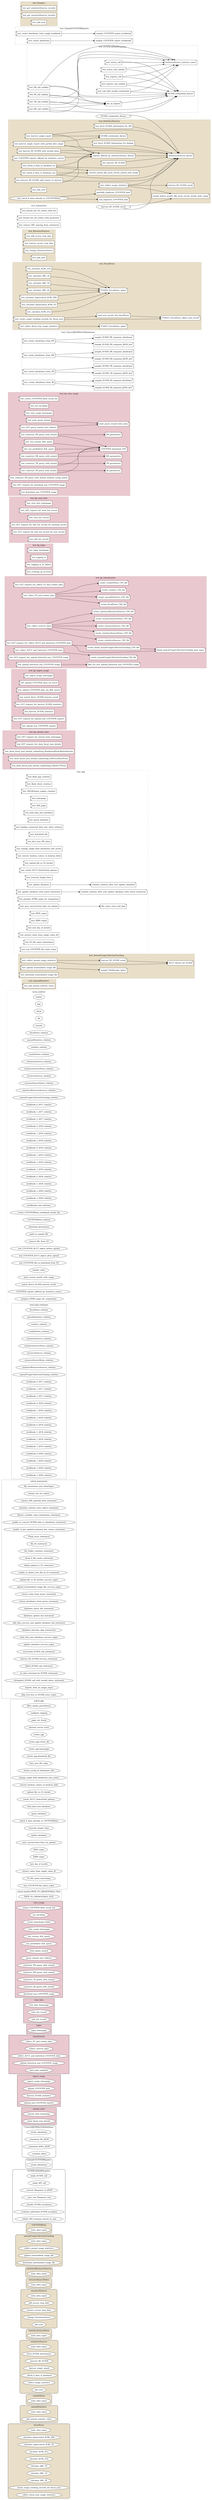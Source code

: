 digraph package_dependencies {
    graph [rankdir="LR"]

    /* Cluster Types
        Rounded = Class
        Rounded, light gold fill = Relation class
        Light garnet fill = Blueprint
        Grey (50% of #2c2a29) outline = Module collecting general functions
        Dotted = Test module
    */

    node [  // To remove the fill color from the individual function nodes
        style="filled"
        fillcolor="white"
    ]
    /* Node Types
        Box = Function
        Cds = Route function
        Folder = Function connecting to S3
        Cylinder = Function connecting to MySQL
        Note = Fixture function
        Component = Test function
    */


    /* *** All Functions *** */

    subgraph cluster_fiscalYears {
        label="fiscalYears"
        style="rounded"
        bgcolor="#e9dfc9"

        state_data_types_in_fiscalYears [
            label="state_data_types"
            /*shape=""*/
        ]
        calculate_depreciated_ACRL_60b
        calculate_depreciated_ACRL_63
        calculate_ACRL_61a
        calculate_ACRL_61b
        calculate_ARL_18
        calculate_ARL_19
        calculate_ARL_20
        create_usage_tracking_records_for_fiscal_year
        collect_fiscal_year_usage_statistics
    }


    subgraph cluster_annualStatistics {
        label="annualStatistics"
        style="rounded"
        bgcolor="#e9dfc9"

        state_data_types_in_annualStatistics [
            label="state_data_types"
            /*shape=""*/
        ]
        add_annual_statistic_value
    }


    subgraph cluster_vendorNotes {
        label="vendorNotes"
        style="rounded"
        bgcolor="#e9dfc9"

        state_data_types_in_vendorNotes [
            label="state_data_types"
            /*shape=""*/
        ]
    }


    subgraph cluster_statisticsSources {
        label="statisticsSources"
        style="rounded"
        bgcolor="#e9dfc9"

        state_data_types_in_statisticsSources [
            label="state_data_types"
            /*shape=""*/
        ]
        fetch_SUSHI_information
        _harvest_R5_SUSHI
        _harvest_single_report
        _check_if_data_in_database
        collect_usage_statistics
        add_note_in_statisticsSources [
            label="add_note"
            /*shape=""*/
        ]
    }


    subgraph cluster_statisticsSourceNotes {
        label="statisticsSourceNotes"
        style="rounded"
        bgcolor="#e9dfc9"

        state_data_types_in_statisticsSourceNotes [
            label="state_data_types"
            /*shape=""*/
        ]
    }


    subgraph cluster_resourceSources {
        label="resourceSources"
        style="rounded"
        bgcolor="#e9dfc9"

        state_data_types_in_resourceSources [
            label="state_data_types"
            /*shape=""*/
        ]
        add_access_stop_date
        remove_access_stop_date
        change_StatisticsSource
        add_note_in_resourceSources [
            label="add_note"
            /*shape=""*/
        ]
    }


    subgraph cluster_resourceSourceNotes {
        label="resourceSourceNotes"
        style="rounded"
        bgcolor="#e9dfc9"

        state_data_types_in_resourceSourceNotes [
            label="state_data_types"
            /*shape=""*/
        ]
    }


    subgraph cluster_statisticsResourceSources {
        label="statisticsResourceSources"
        style="rounded"
        bgcolor="#e9dfc9"

        state_data_types_in_statisticsResourceSources [
            label="state_data_types"
            /*shape=""*/
        ]
    }


    subgraph cluster_annualUsageCollectionTracking {
        label="annualUsageCollectionTracking"
        style="rounded"
        bgcolor="#e9dfc9"

        state_data_types_in_annualUsageCollectionTracking [
            label="state_data_types"
            /*shape=""*/
        ]
        collect_annual_usage_statistics
        upload_nonstandard_usage_file
        download_nonstandard_usage_file
    }


    subgraph cluster_COUNTERData {
        label="COUNTERData"
        style="rounded"
        bgcolor="#e9dfc9"

        state_data_types_in_COUNTERData [
            label="state_data_types"
            /*shape=""*/
        ]
    }


    subgraph cluster_SUSHICallAndResponse {
        label="SUSHICallAndResponse"
        style="rounded"

        make_SUSHI_call
        _make_API_call
        _convert_Response_to_JSON
        _save_raw_Response_text
        _handle_SUSHI_exceptions
        _evaluate_individual_SUSHI_exception
        _stdout_API_response_based_on_size
    }


    subgraph cluster_UploadCOUNTERReports {
        label="UploadCOUNTERReports"
        style="rounded"

        create_dataframe_in_UploadCOUNTERReports [
            label="create_dataframe"
            /*shape=""*/
        ]
    }


    subgraph cluster_ConvertJSONDictToDataframe {
        label="ConvertJSONDictToDataframe"
        style="rounded"

        create_dataframe_in_ConvertJSONDictToDataframe [
            label="create_dataframe"
            /*shape=""*/
        ]
        _transform_R5_JSON
        _transform_R5b1_JSON
        _serialize_dates
    }


    subgraph cluster_annual_stats {
        label="annual_stats"
        bgcolor="#eac8d0"

        annual_stats_homepage
        show_fiscal_year_details
    }


    subgraph cluster_ingest_usage {
        label="ingest_usage"
        bgcolor="#eac8d0"

        ingest_usage_homepage
        upload_COUNTER_data
        harvest_SUSHI_statistics
        upload_non_COUNTER_reports
    }


    subgraph cluster_initialization {
        label="initialization"
        bgcolor="#eac8d0"

        collect_FY_and_vendor_data
        collect_sources_data
        collect_AUCT_and_historical_COUNTER_data
        upload_historical_non_COUNTER_usage
        data_load_complete
    }


    subgraph cluster_login {
        label="login"
        bgcolor="#eac8d0"

        login_homepage
    }


    subgraph cluster_view_lists {
        label="view_lists"
        bgcolor="#eac8d0"

        view_lists_homepage
        view_list_record
        edit_list_record
    }


    subgraph cluster_view_usage {
        label="view_usage"
        bgcolor="#eac8d0"

        create_COUNTER_fixed_vocab_list
        set_encoding
        create_downloads_folder
        view_usage_homepage
        run_custom_SQL_query
        use_predefined_SQL_query
        start_query_wizard
        query_wizard_sort_redirect
        construct_PR_query_with_wizard
        construct_DR_query_with_wizard
        construct_TR_query_with_wizard
        construct_IR_query_with_wizard
        download_non_COUNTER_usage
    }


    subgraph cluster_PATH_TO_CREDENTIALS_FILE {
        label="nolcat.models.PATH_TO_CREDENTIALS_FILE"
        pencolor="#857e7a"

        PATH_TO_CREDENTIALS_FILE
    }


    subgraph cluster_app {
        label="nolcat.app"
        pencolor="#857e7a"

        filter_empty_parentheses
        configure_logging
        page_not_found
        internal_server_error
        create_app
        "create_app.create_db"
        "create_app.homepage"
        "create_app.download_file"
        first_new_PK_value
        return_string_of_dataframe_info
        change_single_field_dataframe_into_series
        restore_boolean_values_to_boolean_field
        upload_file_to_S3_bucket
        create_AUCT_SelectField_options
        load_data_into_database
        query_database
        check_if_data_already_in_COUNTERData
        truncate_longer_lines
        update_database
        save_unconverted_data_via_upload
        ISSN_regex
        ISBN_regex
        last_day_of_month
        extract_value_from_single_value_df
        S3_file_name_timestamp
        non_COUNTER_file_name_regex
    }


    subgraph cluster_statements {
        label="nolcat.statements"
        pencolor="#857e7a"

        file_extensions_and_mimetypes
        format_list_for_stdout
        remove_IDE_spacing_from_statement
        initialize_relation_class_object_statement
        fixture_variable_value_declaration_statement
        unable_to_convert_SUSHI_data_to_dataframe_statement
        unable_to_get_updated_primary_key_values_statement
        Flask_error_statement
        file_IO_statement
        list_folder_contents_statement
        check_if_file_exists_statement
        failed_upload_to_S3_statement
        unable_to_delete_test_file_in_S3_statement
        upload_file_to_S3_bucket_success_regex
        upload_nonstandard_usage_file_success_regex
        return_value_from_query_statement
        return_dataframe_from_query_statement
        database_query_fail_statement
        database_update_fail_statement
        add_data_success_and_update_database_fail_statement
        database_function_skip_statements
        load_data_into_database_success_regex
        update_database_success_regex
        successful_SUSHI_call_statement
        harvest_R5_SUSHI_success_statement
        failed_SUSHI_call_statement
        no_data_returned_by_SUSHI_statement
        attempted_SUSHI_call_with_invalid_dates_statement
        reports_with_no_usage_regex
        skip_test_due_to_SUSHI_error_regex
    }


    subgraph cluster_relations {
        label="tests.data.relations"
        pencolor="#857e7a"

        fiscalYears_relation_in_relations [
            label="fiscalYears_relation"
            /*shape=""*/
        ]
        annualStatistics_relation_in_relations [
            label="annualStatistics_relation"
            /*shape=""*/
        ]
        vendors_relation_in_relations [
            label="vendors_relation"
            /*shape=""*/
        ]
        vendorNotes_relation_in_relations [
            label="vendorNotes_relation"
            /*shape=""*/
        ]
        statisticsSources_relation_in_relations [
            label="statisticsSources_relation"
            /*shape=""*/
        ]
        statisticsSourceNotes_relation_in_relations [
            label="statisticsSourceNotes_relation"
            /*shape=""*/
        ]
        resourceSources_relation_in_relations [
            label="resourceSources_relation"
            /*shape=""*/
        ]
        resourceSourceNotes_relation_in_relations [
            label="resourceSourceNotes_relation"
            /*shape=""*/
        ]
        statisticsResourceSources_relation_in_relations [
            label="statisticsResourceSources_relation"
            /*shape=""*/
        ]
        annualUsageCollectionTracking_relation_in_relations [
            label="annualUsageCollectionTracking_relation"
            /*shape=""*/
        ]
        workbook_0_2017_relation_in_relations [
            label="workbook_0_2017_relation"
            /*shape=""*/
        ]
        workbook_1_2017_relation_in_relations [
            label="workbook_1_2017_relation"
            /*shape=""*/
        ]
        workbook_2_2017_relation_in_relations [
            label="workbook_2_2017_relation"
            /*shape=""*/
        ]
        workbook_0_2018_relation_in_relations [
            label="workbook_0_2018_relation"
            /*shape=""*/
        ]
        workbook_1_2018_relation_in_relations [
            label="workbook_1_2018_relation"
            /*shape=""*/
        ]
        workbook_2_2018_relation_in_relations [
            label="workbook_2_2018_relation"
            /*shape=""*/
        ]
        workbook_0_2019_relation_in_relations [
            label="workbook_0_2019_relation"
            /*shape=""*/
        ]
        workbook_1_2019_relation_in_relations [
            label="workbook_1_2019_relation"
            /*shape=""*/
        ]
        workbook_2_2019_relation_in_relations [
            label="workbook_2_2019_relation"
            /*shape=""*/
        ]
        workbook_3_2019_relation_in_relations [
            label="workbook_3_2019_relation"
            /*shape=""*/
        ]
        workbook_0_2020_relation_in_relations [
            label="workbook_0_2020_relation"
            /*shape=""*/
        ]
        workbook_1_2020_relation_in_relations [
            label="workbook_1_2020_relation"
            /*shape=""*/
        ]
        workbook_2_2020_relation_in_relations [
            label="workbook_2_2020_relation"
            /*shape=""*/
        ]
        workbook_3_2020_relation_in_relations [
            label="workbook_3_2020_relation"
            /*shape=""*/
        ]
    }


    subgraph cluster_conftest {
        label="tests.conftest"
        style="dotted"
        pencolor="#857e7a"

        engine
        app
        client
        db
        session
        fiscalYears_relation_in_conftest [
            label="fiscalYears_relation"
            /*shape=""*/
        ]
        annualStatistics_relation_in_conftest [
            label="annualStatistics_relation"
            /*shape=""*/
        ]
        vendors_relation_in_conftest [
            label="vendors_relation"
            /*shape=""*/
        ]
        vendorNotes_relation_in_conftest [
            label="vendorNotes_relation"
            /*shape=""*/
        ]
        statisticsSources_relation_in_conftest [
            label="statisticsSources_relation"
            /*shape=""*/
        ]
        statisticsSourceNotes_relation_in_conftest [
            label="statisticsSourceNotes_relation"
            /*shape=""*/
        ]
        resourceSources_relation_in_conftest [
            label="resourceSources_relation"
            /*shape=""*/
        ]
        resourceSourceNotes_relation_in_conftest [
            label="resourceSourceNotes_relation"
            /*shape=""*/
        ]
        statisticsResourceSources_relation_in_conftest [
            label="statisticsResourceSources_relation"
            /*shape=""*/
        ]
        annualUsageCollectionTracking_relation_in_conftest [
            label="annualUsageCollectionTracking_relation"
            /*shape=""*/
        ]
        workbook_0_2017_relation_in_conftest [
            label="workbook_0_2017_relation"
            /*shape=""*/
        ]
        workbook_1_2017_relation_in_conftest [
            label="workbook_1_2017_relation"
            /*shape=""*/
        ]
        workbook_2_2017_relation_in_conftest [
            label="workbook_2_2017_relation"
            /*shape=""*/
        ]
        workbook_0_2018_relation_in_conftest [
            label="workbook_0_2018_relation"
            /*shape=""*/
        ]
        workbook_1_2018_relation_in_conftest [
            label="workbook_1_2018_relation"
            /*shape=""*/
        ]
        workbook_2_2018_relation_in_conftest [
            label="workbook_2_2018_relation"
            /*shape=""*/
        ]
        workbook_0_2019_relation_in_conftest [
            label="workbook_0_2019_relation"
            /*shape=""*/
        ]
        workbook_1_2019_relation_in_conftest [
            label="workbook_1_2019_relation"
            /*shape=""*/
        ]
        workbook_2_2019_relation_in_conftest [
            label="workbook_2_2019_relation"
            /*shape=""*/
        ]
        workbook_3_2019_relation_in_conftest [
            label="workbook_3_2019_relation"
            /*shape=""*/
        ]
        workbook_0_2020_relation_in_conftest [
            label="workbook_0_2020_relation"
            /*shape=""*/
        ]
        workbook_1_2020_relation_in_conftest [
            label="workbook_1_2020_relation"
            /*shape=""*/
        ]
        workbook_2_2020_relation_in_conftest [
            label="workbook_2_2020_relation"
            /*shape=""*/
        ]
        workbook_3_2020_relation_in_conftest [
            label="workbook_3_2020_relation"
            /*shape=""*/
        ]
        workbooks_and_relations
        create_COUNTERData_workbook_iterdir_list
        COUNTERData_relation
        download_destination
        path_to_sample_file
        remove_file_from_S3
        non_COUNTER_AUCT_object_before_upload
        non_COUNTER_AUCT_object_after_upload
        non_COUNTER_file_to_download_from_S3
        header_value
        most_recent_month_with_usage
        match_direct_SUSHI_harvest_result
        COUNTER_reports_offered_by_statistics_source
        prepare_HTML_page_for_comparison
    }


    subgraph cluster_test_AnnualStatistics {
        label="test_AnnualStatistics"
        style="dotted"
        bgcolor="#e9dfc9"

        test_add_annual_statistic_value [shape="component"]
    }


    subgraph cluster_test_AnnualUsageCollectionTracking {
        label="test_AnnualUsageCollectionTracking"
        style="dotted"
        bgcolor="#e9dfc9"

        AUCT_fixture_for_SUSHI [shape="note"]
        harvest_R5_SUSHI_result_in_test_AnnualUsageCollectionTracking [
            label="harvest_R5_SUSHI_result"
            shape="note"
        ]
        test_collect_annual_usage_statistics [shape="component"]
        sample_FileStorage_object [shape="note"]
        test_upload_nonstandard_usage_file [shape="component"]
        test_download_nonstandard_usage_file [shape="component"]
    }


    subgraph cluster_test_app {
        label="test_app"
        style="dotted"
        pencolor="#857e7a"

        test_flask_app_creation [shape="component"]
        test_flask_client_creation [shape="component"]
        test_SQLAlchemy_engine_creation [shape="component"]
        test_homepage [shape="component"]
        test_404_page [shape="component"]
        test_load_data_into_database [shape="component"]
        test_query_database [shape="component"]
        test_loading_connected_data_into_other_relation [shape="component"]
        test_download_file [shape="component"]
        test_first_new_PK_value [shape="component"]
        test_change_single_field_dataframe_into_series [shape="component"]
        test_restore_boolean_values_to_boolean_field [shape="component"]
        test_upload_file_to_S3_bucket [shape="component"]
        test_create_AUCT_SelectField_options [shape="component"]
        test_truncate_longer_lines [shape="component"]
        vendors_relation_after_test_update_database [shape="note"]
        test_update_database [shape="component"]
        vendors_relation_after_test_update_database_with_insert_statement [shape="note"]
        test_update_database_with_insert_statement [shape="component"]
        test_prepare_HTML_page_for_comparison [shape="component"]
        file_name_stem_and_data [shape="note"]
        test_save_unconverted_data_via_upload [shape="component"]
        test_ISSN_regex [shape="component"]
        test_ISBN_regex [shape="component"]
        test_last_day_of_month [shape="component"]
        test_extract_value_from_single_value_df [shape="component"]
        test_S3_file_name_timestamp [shape="component"]
        test_non_COUNTER_file_name_regex [shape="component"]
    }


    subgraph cluster_test_bp_annual_stats {
        label="test_bp_annual_stats"
        style="dotted"
        bgcolor="#eac8d0"

        test_GET_request_for_annual_stats_homepage [shape="component"]
        test_GET_request_for_show_fiscal_year_details [shape="component"]
        test_show_fiscal_year_details_submitting_RunAnnualStatsMethodsForm [shape="component"]
        test_show_fiscal_year_details_submitting_EditFiscalYearForm [shape="component"]
        test_show_fiscal_year_details_submitting_EditAUCTForm [shape="component"]
    }


    subgraph cluster_test_bp_ingest_usage {
        label="test_bp_ingest_usage"
        style="dotted"
        bgcolor="#eac8d0"

        test_ingest_usage_homepage [shape="component"]
        test_upload_COUNTER_data_via_Excel [shape="component"]
        test_upload_COUNTER_data_via_SQL_insert [shape="component"]
        test_match_direct_SUSHI_harvest_result [shape="component"]
        test_GET_request_for_harvest_SUSHI_statistics [shape="component"]
        test_harvest_SUSHI_statistics [shape="component"]
        test_GET_request_for_upload_non_COUNTER_reports [shape="component"]
        test_upload_non_COUNTER_reports [shape="component"]
    }


    subgraph cluster_test_bp_initialization {
        label="test_bp_initialization"
        style="dotted"
        bgcolor="#eac8d0"

        blank_annualUsageCollectionTracking_data_types [shape="note"]
        create_fiscalYears_CSV_file [shape="note"]
        create_annualStatistics_CSV_file [shape="note"]
        create_vendors_CSV_file [shape="note"]
        create_vendorNotes_CSV_file [shape="note"]
        create_statisticsSources_CSV_file [shape="note"]
        create_statisticsSourceNotes_CSV_file [shape="note"]
        create_resourceSources_CSV_file [shape="note"]
        create_resourceSourceNotes_CSV_file [shape="note"]
        create_statisticsResourceSources_CSV_file [shape="note"]
        create_blank_annualUsageCollectionTracking_CSV_file [shape="note"]
        create_annualUsageCollectionTracking_CSV_file [shape="note"]
        test_GET_request_for_collect_FY_and_vendor_data [shape="component"]
        test_collect_FY_and_vendor_data [shape="component"]
        test_collect_sources_data [shape="component"]
        test_GET_request_for_collect_AUCT_and_historical_COUNTER_data [shape="component"]
        test_collect_AUCT_and_historical_COUNTER_data [shape="component"]
        test_GET_request_for_upload_historical_non_COUNTER_usage [shape="component"]
        files_for_test_upload_historical_non_COUNTER_usage [shape="note"]
        test_upload_historical_non_COUNTER_usage [shape="component"]
    }


    subgraph cluster_test_bp_login {
        label="test_bp_login"
        style="dotted"
        bgcolor="#eac8d0"

        test_login_homepage [shape="component"]
        test_logging_in [shape="component"]
        test_logging_in_as_admin [shape="component"]
        test_creating_an_account [shape="component"]
    }


    subgraph cluster_test_bp_view_lists {
        label="test_bp_view_lists"
        style="dotted"
        bgcolor="#eac8d0"

        test_view_lists_homepage [shape="component"]
        test_GET_request_for_view_list_record [shape="component"]
        test_view_list_record [shape="component"]
        test_GET_request_for_edit_list_record_for_existing_record [shape="component"]
        test_GET_request_for_edit_list_record_for_new_record [shape="component"]
        test_edit_list_record [shape="component"]
    }


    subgraph cluster_test_bp_view_usage {
        label="test_bp_view_usage"
        style="dotted"
        bgcolor="#eac8d0"

        COUNTER_download_CSV [shape="note"]
        test_create_COUNTER_fixed_vocab_list [shape="component"]
        test_set_encoding [shape="component"]
        test_view_usage_homepage [shape="component"]
        test_run_custom_SQL_query [shape="component"]
        test_use_predefined_SQL_query [shape="component"]
        start_query_wizard_form_data [shape="note"]
        test_start_query_wizard [shape="component"]
        test_GET_query_wizard_sort_redirect [shape="component"]
        PR_parameters [shape="note"]
        test_construct_PR_query_with_wizard [shape="component"]
        DR_parameters [shape="note"]
        test_construct_DR_query_with_wizard [shape="component"]
        TR_parameters [shape="note"]
        test_construct_TR_query_with_wizard [shape="component"]
        IR_parameters [shape="note"]
        test_construct_IR_query_with_wizard [shape="component"]
        test_construct_PR_query_with_wizard_without_string_match [shape="component"]
        test_GET_request_for_download_non_COUNTER_usage [shape="component"]
        test_download_non_COUNTER_usage [shape="component"]
    }


    subgraph cluster_test_ConvertJSONDictToDataframe {
        label="test_ConvertJSONDictToDataframe"
        style="dotted"

        sample_SUSHI_PR_response_JSON_dict [shape="note"]
        sample_SUSHI_DR_response_JSON_dict [shape="note"]
        sample_SUSHI_TR_response_JSON_dict [shape="note"]
        sample_SUSHI_IR_response_JSON_dict [shape="note"]
        sample_SUSHI_PR_response_dataframe [shape="note"]
        sample_SUSHI_DR_response_dataframe [shape="note"]
        sample_SUSHI_TR_response_dataframe [shape="note"]
        sample_SUSHI_IR_response_dataframe [shape="note"]
        test_create_dataframe_from_PR [shape="component"]
        test_create_dataframe_from_DR [shape="component"]
        test_create_dataframe_from_TR [shape="component"]
        test_create_dataframe_from_IR [shape="component"]
    }


    subgraph cluster_test_FiscalYears {
        label="test_FiscalYears"
        style="dotted"
        bgcolor="#e9dfc9"

        FY2020_FiscalYears_object [shape="note"]
        test_calculate_depreciated_ACRL_60b [shape="component"]
        test_calculate_depreciated_ACRL_63 [shape="component"]
        test_calculate_ACRL_61a [shape="component"]
        test_calculate_ACRL_61b [shape="component"]
        test_calculate_ARL_18 [shape="component"]
        test_calculate_ARL_19 [shape="component"]
        test_calculate_ARL_20 [shape="component"]
        FY2023_FiscalYears_object_and_record [shape="note"]
        load_new_record_into_fiscalYears [shape="note"]
        test_create_usage_tracking_records_for_fiscal_year [shape="component"]
        FY2022_FiscalYears_object [shape="note"]
        test_collect_fiscal_year_usage_statistics [shape="component"]
    }


    subgraph cluster_test_ResourceSources {
        label="test_ResourceSources"
        style="dotted"
        bgcolor="#e9dfc9"

        test_add_access_stop_date [shape="component"]
        test_remove_access_stop_date [shape="component"]
        test_change_StatisticsSource [shape="component"]
        test_add_note_in_test_ResourceSources [
            label="test_add_note"
            shape="component"
        ]
    }


    subgraph cluster_test_statements {
        label="test_statements"
        style="dotted"
        pencolor="#857e7a"

        test_format_list_for_stdout_with_list [shape="component"]
        test_format_list_for_stdout_with_generator [shape="component"]
        test_remove_IDE_spacing_from_statement [shape="component"]
    }


    subgraph cluster_test_StatisticsSources {
        label="test_StatisticsSources"
        style="dotted"
        bgcolor="#e9dfc9"

        current_month_like_most_recent_month_with_usage [shape="note"]
        StatisticsSources_fixture [shape="note"]
        test_fetch_SUSHI_information_for_API [shape="component"]
        test_fetch_SUSHI_information_for_display [shape="component"]
        SUSHI_credentials_fixture_in_test_StatisticsSources [
            label="SUSHI_credentials_fixture"
            shape="note"
        ]
        reports_offered_by_StatisticsSource_fixture [shape="note"]
        test_COUNTER_reports_offered_by_statistics_source [shape="component"]
        test_check_if_data_in_database_no [shape="component"]
        test_check_if_data_in_database_yes [shape="component"]
        test_harvest_single_report [shape="component"]
        test_harvest_single_report_with_partial_date_range [shape="component"]
        test_harvest_R5_SUSHI [shape="component"]
        test_harvest_R5_SUSHI_with_report_to_harvest [shape="component"]
        test_harvest_R5_SUSHI_with_invalid_dates [shape="component"]
        month_before_month_like_most_recent_month_with_usage [shape="note"]
        harvest_R5_SUSHI_result_in_test_StatisticsSources [
            label="harvest_R5_SUSHI_result"
            shape="note"
        ]
        test_collect_usage_statistics [shape="component"]
        test_add_note_in_test_StatisticsSources [
            label="test_add_note"
            shape="component"
        ]
        partially_duplicate_COUNTER_data [shape="note"]
        non_duplicate_COUNTER_data [shape="note"]
        test_check_if_data_already_in_COUNTERData
    }


    subgraph cluster_test_SUSHICallAndResponse {
        label="test_SUSHICallAndResponse"
        style="dotted"

        SUSHI_credentials_fixture_in_test_SUSHICallAndResponse [
            label="SUSHI_credentials_fixture"
            shape="note"
        ]
        StatisticsSource_instance_name [shape="note"]
        test_status_call [shape="component"]
        test_status_call_validity [shape="component"]
        test_reports_call [shape="component"]
        test_reports_call_validity [shape="component"]
        list_of_reports [shape="note"]
        test_PR_call_validity [shape="component"]
        test_DR_call_validity [shape="component"]
        test_TR_call_validity [shape="component"]
        test_IR_call_validity [shape="component"]
        test_call_with_invalid_credentials [shape="component"]
    }


    subgraph cluster_test_UploadCOUNTERReports {
        label="test_UploadCOUNTERReports"
        style="dotted"

        sample_COUNTER_report_workbook [shape="note"]
        test_create_dataframe_from_single_workbook [shape="component"]
        sample_COUNTER_report_workbooks [shape="note"]
        test_create_dataframe [shape="component"]
    }


    subgraph cluster_test_Vendors {
        label="test_Vendors"
        style="dotted"
        bgcolor="#e9dfc9"

        test_get_statisticsSources_records [shape="component"]
        test_get_resourceSources_records [shape="component"]
        test_add_note_in_test_Vendors [
            label="test_add_note"
            shape="component"
        ]
    }

    
    /* *** Calls Between Functions (Organized by Calling Function) *** */
    // nolcat.annual_stats.views

    // nolcat.ingest_usage.views

    // nolcat.initialization.views

    // nolcat.login.views

    // nolcat.view_lists.views

    // nolcat.view_usage.views

    // nolcat.app

    // nolcat.ConvertJSONDictToDataframe

    // nolcat.models.FiscalYears

    // nolcat.models.AnnualStatistics

    // nolcat.models.Vendors

    // nolcat.models.VendorNotes

    // nolcat.models.StatisticsSources

    // nolcat.models.StatisticsSourceNotes

    // nolcat.models.ResourceSources

    // nolcat.models.ResourceSourceNotes

    // nolcat.models.StatisticsResourceSources

    // nolcat.models.AnnualUsageCollectionTracking

    // nolcat.models.COUNTERData

    // nolcat.statements

    // nolcat.SUSHICallAndResponse

    // nolcat.UploadCOUNTERReports

    // tests.data.relations

    // tests.conftest

    // tests.test_AnnualStatistics

    // tests.test_AnnualUsageCollectionTracking
    harvest_R5_SUSHI_result_in_test_AnnualUsageCollectionTracking -> AUCT_fixture_for_SUSHI
    test_collect_annual_usage_statistics -> AUCT_fixture_for_SUSHI
    test_collect_annual_usage_statistics -> harvest_R5_SUSHI_result_in_test_AnnualUsageCollectionTracking
    test_upload_nonstandard_usage_file -> sample_FileStorage_object

    // tests.test_app
    test_update_database -> vendors_relation_after_test_update_database
    test_update_database_with_insert_statement -> vendors_relation_after_test_update_database_with_insert_statement
    test_save_unconverted_data_via_upload -> file_name_stem_and_data

    // tests.test_bp_annual_stats

    // tests.test_bp_ingest_usage

    // tests.test_bp_initialization
    create_blank_annualUsageCollectionTracking_CSV_file -> blank_annualUsageCollectionTracking_data_types
    test_GET_request_for_collect_AUCT_and_historical_COUNTER_data -> blank_annualUsageCollectionTracking_data_types
    test_collect_FY_and_vendor_data -> create_fiscalYears_CSV_file
    test_collect_FY_and_vendor_data -> create_annualStatistics_CSV_file
    test_collect_FY_and_vendor_data -> create_vendors_CSV_file
    test_collect_FY_and_vendor_data -> create_vendorNotes_CSV_file
    test_collect_sources_data -> create_statisticsSources_CSV_file
    test_collect_sources_data -> create_statisticsSourceNotes_CSV_file
    test_collect_sources_data -> create_resourceSources_CSV_file
    test_collect_sources_data -> create_resourceSourceNotes_CSV_file
    test_collect_sources_data -> create_statisticsResourceSources_CSV_file
    test_GET_request_for_collect_AUCT_and_historical_COUNTER_data -> create_blank_annualUsageCollectionTracking_CSV_file
    test_collect_AUCT_and_historical_COUNTER_data -> create_annualUsageCollectionTracking_CSV_file
    test_upload_historical_non_COUNTER_usage -> files_for_test_upload_historical_non_COUNTER_usage

    // tests.test_bp_login

    // tests.test_bp_view_lists

    // tests.test_bp_view_usage
    test_run_custom_SQL_query -> COUNTER_download_CSV
    test_use_predefined_SQL_query -> COUNTER_download_CSV
    test_construct_PR_query_with_wizard -> COUNTER_download_CSV
    test_construct_DR_query_with_wizard -> COUNTER_download_CSV
    test_construct_TR_query_with_wizard -> COUNTER_download_CSV
    test_construct_IR_query_with_wizard -> COUNTER_download_CSV
    test_start_query_wizard -> start_query_wizard_form_data
    test_GET_query_wizard_sort_redirect -> start_query_wizard_form_data
    test_construct_PR_query_with_wizard -> PR_parameters
    test_construct_DR_query_with_wizard -> DR_parameters
    test_construct_TR_query_with_wizard -> TR_parameters
    test_construct_IR_query_with_wizard -> IR_parameters

    // tests.test_ConvertJSONDictToDataframe
    test_create_dataframe_from_PR -> sample_SUSHI_PR_response_JSON_dict
    test_create_dataframe_from_DR -> sample_SUSHI_DR_response_JSON_dict
    test_create_dataframe_from_TR -> sample_SUSHI_TR_response_JSON_dict
    test_create_dataframe_from_IR -> sample_SUSHI_IR_response_JSON_dict
    test_create_dataframe_from_PR -> sample_SUSHI_PR_response_dataframe
    test_create_dataframe_from_DR -> sample_SUSHI_DR_response_dataframe
    test_create_dataframe_from_TR -> sample_SUSHI_TR_response_dataframe
    test_create_dataframe_from_IR -> sample_SUSHI_IR_response_dataframe

    // tests.test_FiscalYears
    test_calculate_depreciated_ACRL_60b -> FY2020_FiscalYears_object
    test_calculate_depreciated_ACRL_63 -> FY2020_FiscalYears_object
    test_calculate_ACRL_61a -> FY2020_FiscalYears_object
    test_calculate_ACRL_61b -> FY2020_FiscalYears_object
    test_calculate_ARL_18 -> FY2020_FiscalYears_object
    test_calculate_ARL_19 -> FY2020_FiscalYears_object
    test_calculate_ARL_20 -> FY2020_FiscalYears_object
    load_new_record_into_fiscalYears -> FY2023_FiscalYears_object_and_record
    test_create_usage_tracking_records_for_fiscal_year -> FY2023_FiscalYears_object_and_record
    test_create_usage_tracking_records_for_fiscal_year -> load_new_record_into_fiscalYears
    test_collect_fiscal_year_usage_statistics -> FY2022_FiscalYears_object

    // tests.test_ResourceSources

    // tests.test_statements

    // tests.test_StatisticsSources
    test_check_if_data_in_database_no -> current_month_like_most_recent_month_with_usage
    test_check_if_data_in_database_yes -> current_month_like_most_recent_month_with_usage
    test_fetch_SUSHI_information_for_API -> StatisticsSources_fixture
    test_fetch_SUSHI_information_for_display -> StatisticsSources_fixture
    SUSHI_credentials_fixture -> StatisticsSources_fixture
    reports_offered_by_StatisticsSource_fixture -> StatisticsSources_fixture
    test_check_if_data_in_database_no -> StatisticsSources_fixture
    test_check_if_data_in_database_yes -> StatisticsSources_fixture
    test_harvest_single_report -> StatisticsSources_fixture
    test_harvest_single_report_with_partial_date_range -> StatisticsSources_fixture
    test_harvest_R5_SUSHI -> StatisticsSources_fixture
    test_harvest_R5_SUSHI_with_report_to_harvest -> StatisticsSources_fixture
    test_harvest_R5_SUSHI_with_invalid_dates -> StatisticsSources_fixture
    harvest_R5_SUSHI_result -> StatisticsSources_fixture
    test_collect_usage_statistics -> StatisticsSources_fixture
    test_harvest_single_report -> SUSHI_credentials_fixture_in_test_StatisticsSources
    test_harvest_single_report_with_partial_date_range -> SUSHI_credentials_fixture_in_test_StatisticsSources
    test_COUNTER_reports_offered_by_statistics_source -> reports_offered_by_StatisticsSource_fixture
    test_check_if_data_in_database_no -> reports_offered_by_StatisticsSource_fixture
    test_check_if_data_in_database_yes -> reports_offered_by_StatisticsSource_fixture
    test_harvest_single_report -> reports_offered_by_StatisticsSource_fixture
    test_harvest_single_report_with_partial_date_range -> reports_offered_by_StatisticsSource_fixture
    test_harvest_R5_SUSHI_with_report_to_harvest -> reports_offered_by_StatisticsSource_fixture
    test_harvest_R5_SUSHI_with_invalid_dates -> reports_offered_by_StatisticsSource_fixture
    harvest_R5_SUSHI_result -> month_before_month_like_most_recent_month_with_usage
    test_collect_usage_statistics -> month_before_month_like_most_recent_month_with_usage
    test_collect_usage_statistics -> harvest_R5_SUSHI_result_in_test_StatisticsSources
    test_check_if_data_already_in_COUNTERData -> partially_duplicate_COUNTER_data
    test_check_if_data_already_in_COUNTERData -> non_duplicate_COUNTER_data

    // tests.test_SUSHICallAndResponse
    test_status_call -> SUSHI_credentials_fixture_in_test_SUSHICallAndResponse
    test_status_call_validity -> SUSHI_credentials_fixture_in_test_SUSHICallAndResponse
    test_reports_call -> SUSHI_credentials_fixture_in_test_SUSHICallAndResponse
    test_reports_call_validity -> SUSHI_credentials_fixture_in_test_SUSHICallAndResponse
    list_of_reports -> SUSHI_credentials_fixture_in_test_SUSHICallAndResponse
    test_PR_call_validity -> SUSHI_credentials_fixture_in_test_SUSHICallAndResponse
    test_DR_call_validity -> SUSHI_credentials_fixture_in_test_SUSHICallAndResponse
    test_TR_call_validity -> SUSHI_credentials_fixture_in_test_SUSHICallAndResponse
    test_IR_call_validity -> SUSHI_credentials_fixture_in_test_SUSHICallAndResponse
    test_call_with_invalid_credentials -> SUSHI_credentials_fixture_in_test_SUSHICallAndResponse
    test_status_call -> StatisticsSource_instance_name
    test_status_call_validity -> StatisticsSource_instance_name
    test_reports_call -> StatisticsSource_instance_name
    test_reports_call_validity -> StatisticsSource_instance_name
    test_PR_call_validity -> StatisticsSource_instance_name
    test_DR_call_validity -> StatisticsSource_instance_name
    test_TR_call_validity -> StatisticsSource_instance_name
    test_IR_call_validity -> StatisticsSource_instance_name
    test_call_with_invalid_credentials -> StatisticsSource_instance_name
    test_PR_call_validity -> list_of_reports
    test_DR_call_validity -> list_of_reports
    test_TR_call_validity -> list_of_reports
    test_IR_call_validity -> list_of_reports

    // tests.test_UploadCOUNTERReports
    test_create_dataframe_from_single_workbook -> sample_COUNTER_report_workbook
    test_create_dataframe -> sample_COUNTER_report_workbooks

    // tests.test_Vendors
}